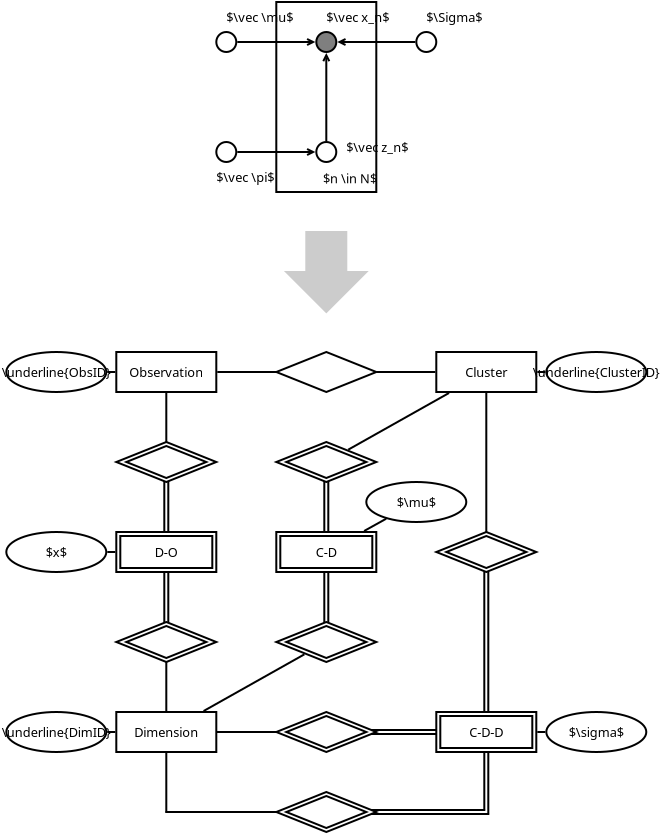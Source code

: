 <?xml version="1.0" encoding="UTF-8"?>
<dia:diagram xmlns:dia="http://www.lysator.liu.se/~alla/dia/">
  <dia:layer name="Background" visible="true" active="true">
    <dia:object type="Standard - Line" version="0" id="O0">
      <dia:attribute name="obj_pos">
        <dia:point val="24.4,44.1"/>
      </dia:attribute>
      <dia:attribute name="obj_bb">
        <dia:rectangle val="24.35,44.05;30.69,44.15"/>
      </dia:attribute>
      <dia:attribute name="conn_endpoints">
        <dia:point val="24.4,44.1"/>
        <dia:point val="30.64,44.1"/>
      </dia:attribute>
      <dia:attribute name="numcp">
        <dia:int val="1"/>
      </dia:attribute>
    </dia:object>
    <dia:object type="Standard - Line" version="0" id="O1">
      <dia:attribute name="obj_pos">
        <dia:point val="24.4,43.9"/>
      </dia:attribute>
      <dia:attribute name="obj_bb">
        <dia:rectangle val="24.35,43.85;30.49,43.95"/>
      </dia:attribute>
      <dia:attribute name="conn_endpoints">
        <dia:point val="24.4,43.9"/>
        <dia:point val="30.44,43.9"/>
      </dia:attribute>
      <dia:attribute name="numcp">
        <dia:int val="1"/>
      </dia:attribute>
    </dia:object>
    <dia:object type="Standard - Line" version="0" id="O2">
      <dia:attribute name="obj_pos">
        <dia:point val="24.5,40.1"/>
      </dia:attribute>
      <dia:attribute name="obj_bb">
        <dia:rectangle val="24.45,40.05;28.05,40.15"/>
      </dia:attribute>
      <dia:attribute name="conn_endpoints">
        <dia:point val="24.5,40.1"/>
        <dia:point val="28,40.1"/>
      </dia:attribute>
      <dia:attribute name="numcp">
        <dia:int val="1"/>
      </dia:attribute>
    </dia:object>
    <dia:object type="Standard - Line" version="0" id="O3">
      <dia:attribute name="obj_pos">
        <dia:point val="24.5,39.9"/>
      </dia:attribute>
      <dia:attribute name="obj_bb">
        <dia:rectangle val="24.45,39.85;28.05,39.95"/>
      </dia:attribute>
      <dia:attribute name="conn_endpoints">
        <dia:point val="24.5,39.9"/>
        <dia:point val="28,39.9"/>
      </dia:attribute>
      <dia:attribute name="numcp">
        <dia:int val="1"/>
      </dia:attribute>
    </dia:object>
    <dia:object type="Standard - Line" version="0" id="O4">
      <dia:attribute name="obj_pos">
        <dia:point val="22.5,26.5"/>
      </dia:attribute>
      <dia:attribute name="obj_bb">
        <dia:rectangle val="22.432,22.98;28.705,26.568"/>
      </dia:attribute>
      <dia:attribute name="conn_endpoints">
        <dia:point val="22.5,26.5"/>
        <dia:point val="28.637,23.048"/>
      </dia:attribute>
      <dia:attribute name="numcp">
        <dia:int val="1"/>
      </dia:attribute>
      <dia:connections>
        <dia:connection handle="0" to="O56" connection="8"/>
        <dia:connection handle="1" to="O49" connection="8"/>
      </dia:connections>
    </dia:object>
    <dia:object type="Standard - Line" version="0" id="O5">
      <dia:attribute name="obj_pos">
        <dia:point val="22.6,30.4"/>
      </dia:attribute>
      <dia:attribute name="obj_bb">
        <dia:rectangle val="22.55,26.898;22.65,30.45"/>
      </dia:attribute>
      <dia:attribute name="conn_endpoints">
        <dia:point val="22.6,30.4"/>
        <dia:point val="22.6,26.948"/>
      </dia:attribute>
      <dia:attribute name="numcp">
        <dia:int val="1"/>
      </dia:attribute>
    </dia:object>
    <dia:object type="Standard - Line" version="0" id="O6">
      <dia:attribute name="obj_pos">
        <dia:point val="22.4,30.4"/>
      </dia:attribute>
      <dia:attribute name="obj_bb">
        <dia:rectangle val="22.35,26.898;22.45,30.45"/>
      </dia:attribute>
      <dia:attribute name="conn_endpoints">
        <dia:point val="22.4,30.4"/>
        <dia:point val="22.4,26.948"/>
      </dia:attribute>
      <dia:attribute name="numcp">
        <dia:int val="1"/>
      </dia:attribute>
    </dia:object>
    <dia:object type="Standard - Line" version="0" id="O7">
      <dia:attribute name="obj_pos">
        <dia:point val="22.6,35"/>
      </dia:attribute>
      <dia:attribute name="obj_bb">
        <dia:rectangle val="22.55,31.498;22.65,35.05"/>
      </dia:attribute>
      <dia:attribute name="conn_endpoints">
        <dia:point val="22.6,35"/>
        <dia:point val="22.6,31.548"/>
      </dia:attribute>
      <dia:attribute name="numcp">
        <dia:int val="1"/>
      </dia:attribute>
    </dia:object>
    <dia:object type="Standard - Line" version="0" id="O8">
      <dia:attribute name="obj_pos">
        <dia:point val="22.4,35.2"/>
      </dia:attribute>
      <dia:attribute name="obj_bb">
        <dia:rectangle val="22.35,31.65;22.45,35.25"/>
      </dia:attribute>
      <dia:attribute name="conn_endpoints">
        <dia:point val="22.4,35.2"/>
        <dia:point val="22.4,31.7"/>
      </dia:attribute>
      <dia:attribute name="numcp">
        <dia:int val="1"/>
      </dia:attribute>
    </dia:object>
    <dia:object type="Standard - Line" version="0" id="O9">
      <dia:attribute name="obj_pos">
        <dia:point val="16.363,38.952"/>
      </dia:attribute>
      <dia:attribute name="obj_bb">
        <dia:rectangle val="16.295,35.432;22.568,39.02"/>
      </dia:attribute>
      <dia:attribute name="conn_endpoints">
        <dia:point val="16.363,38.952"/>
        <dia:point val="22.5,35.5"/>
      </dia:attribute>
      <dia:attribute name="numcp">
        <dia:int val="1"/>
      </dia:attribute>
      <dia:connections>
        <dia:connection handle="0" to="O46" connection="8"/>
        <dia:connection handle="1" to="O54" connection="8"/>
      </dia:connections>
    </dia:object>
    <dia:object type="Standard - Line" version="0" id="O10">
      <dia:attribute name="obj_pos">
        <dia:point val="22.5,22"/>
      </dia:attribute>
      <dia:attribute name="obj_bb">
        <dia:rectangle val="22.45,21.95;28.001,22.05"/>
      </dia:attribute>
      <dia:attribute name="conn_endpoints">
        <dia:point val="22.5,22"/>
        <dia:point val="27.951,22"/>
      </dia:attribute>
      <dia:attribute name="numcp">
        <dia:int val="1"/>
      </dia:attribute>
      <dia:connections>
        <dia:connection handle="0" to="O48" connection="8"/>
        <dia:connection handle="1" to="O49" connection="8"/>
      </dia:connections>
    </dia:object>
    <dia:object type="Standard - Line" version="0" id="O11">
      <dia:attribute name="obj_pos">
        <dia:point val="17.049,22"/>
      </dia:attribute>
      <dia:attribute name="obj_bb">
        <dia:rectangle val="16.999,21.95;22.55,22.05"/>
      </dia:attribute>
      <dia:attribute name="conn_endpoints">
        <dia:point val="17.049,22"/>
        <dia:point val="22.5,22"/>
      </dia:attribute>
      <dia:attribute name="numcp">
        <dia:int val="1"/>
      </dia:attribute>
      <dia:connections>
        <dia:connection handle="0" to="O31" connection="8"/>
        <dia:connection handle="1" to="O48" connection="8"/>
      </dia:connections>
    </dia:object>
    <dia:object type="Standard - Line" version="0" id="O12">
      <dia:attribute name="obj_pos">
        <dia:point val="14.4,32"/>
      </dia:attribute>
      <dia:attribute name="obj_bb">
        <dia:rectangle val="14.35,31.95;14.45,34.75"/>
      </dia:attribute>
      <dia:attribute name="conn_endpoints">
        <dia:point val="14.4,32"/>
        <dia:point val="14.4,34.7"/>
      </dia:attribute>
      <dia:attribute name="numcp">
        <dia:int val="1"/>
      </dia:attribute>
    </dia:object>
    <dia:object type="Standard - Line" version="0" id="O13">
      <dia:attribute name="obj_pos">
        <dia:point val="14.6,32"/>
      </dia:attribute>
      <dia:attribute name="obj_bb">
        <dia:rectangle val="14.55,31.95;14.65,34.75"/>
      </dia:attribute>
      <dia:attribute name="conn_endpoints">
        <dia:point val="14.6,32"/>
        <dia:point val="14.6,34.7"/>
      </dia:attribute>
      <dia:attribute name="numcp">
        <dia:int val="1"/>
      </dia:attribute>
    </dia:object>
    <dia:object type="Standard - Line" version="0" id="O14">
      <dia:attribute name="obj_pos">
        <dia:point val="14.4,27.4"/>
      </dia:attribute>
      <dia:attribute name="obj_bb">
        <dia:rectangle val="14.35,27.35;14.45,30.25"/>
      </dia:attribute>
      <dia:attribute name="conn_endpoints">
        <dia:point val="14.4,27.4"/>
        <dia:point val="14.4,30.2"/>
      </dia:attribute>
      <dia:attribute name="numcp">
        <dia:int val="1"/>
      </dia:attribute>
    </dia:object>
    <dia:object type="Standard - Box" version="0" id="O15">
      <dia:attribute name="obj_pos">
        <dia:point val="20,3.5"/>
      </dia:attribute>
      <dia:attribute name="obj_bb">
        <dia:rectangle val="19.95,3.45;25.05,13.05"/>
      </dia:attribute>
      <dia:attribute name="elem_corner">
        <dia:point val="20,3.5"/>
      </dia:attribute>
      <dia:attribute name="elem_width">
        <dia:real val="5"/>
      </dia:attribute>
      <dia:attribute name="elem_height">
        <dia:real val="9.5"/>
      </dia:attribute>
      <dia:attribute name="border_width">
        <dia:real val="0.1"/>
      </dia:attribute>
      <dia:attribute name="show_background">
        <dia:boolean val="false"/>
      </dia:attribute>
    </dia:object>
    <dia:object type="Standard - Text" version="1" id="O16">
      <dia:attribute name="obj_pos">
        <dia:point val="25.075,12.75"/>
      </dia:attribute>
      <dia:attribute name="obj_bb">
        <dia:rectangle val="22.44,11.977;25.075,12.75"/>
      </dia:attribute>
      <dia:attribute name="text">
        <dia:composite type="text">
          <dia:attribute name="string">
            <dia:string>#$n \in N$#</dia:string>
          </dia:attribute>
          <dia:attribute name="font">
            <dia:font family="sans" style="0" name="Helvetica"/>
          </dia:attribute>
          <dia:attribute name="height">
            <dia:real val="0.8"/>
          </dia:attribute>
          <dia:attribute name="pos">
            <dia:point val="25.075,12.617"/>
          </dia:attribute>
          <dia:attribute name="color">
            <dia:color val="#000000"/>
          </dia:attribute>
          <dia:attribute name="alignment">
            <dia:enum val="2"/>
          </dia:attribute>
        </dia:composite>
      </dia:attribute>
      <dia:attribute name="valign">
        <dia:enum val="1"/>
      </dia:attribute>
      <dia:connections>
        <dia:connection handle="0" to="O15" connection="7"/>
      </dia:connections>
    </dia:object>
    <dia:object type="Standard - Text" version="1" id="O17">
      <dia:attribute name="obj_pos">
        <dia:point val="22.5,4.5"/>
      </dia:attribute>
      <dia:attribute name="obj_bb">
        <dia:rectangle val="22.5,3.86;25.622,4.633"/>
      </dia:attribute>
      <dia:attribute name="text">
        <dia:composite type="text">
          <dia:attribute name="string">
            <dia:string>#$\vec x_n$#</dia:string>
          </dia:attribute>
          <dia:attribute name="font">
            <dia:font family="sans" style="0" name="Helvetica"/>
          </dia:attribute>
          <dia:attribute name="height">
            <dia:real val="0.8"/>
          </dia:attribute>
          <dia:attribute name="pos">
            <dia:point val="22.5,4.5"/>
          </dia:attribute>
          <dia:attribute name="color">
            <dia:color val="#000000"/>
          </dia:attribute>
          <dia:attribute name="alignment">
            <dia:enum val="0"/>
          </dia:attribute>
        </dia:composite>
      </dia:attribute>
      <dia:attribute name="valign">
        <dia:enum val="3"/>
      </dia:attribute>
    </dia:object>
    <dia:object type="Standard - Ellipse" version="0" id="O18">
      <dia:attribute name="obj_pos">
        <dia:point val="22,5"/>
      </dia:attribute>
      <dia:attribute name="obj_bb">
        <dia:rectangle val="21.95,4.95;23.05,6.05"/>
      </dia:attribute>
      <dia:attribute name="elem_corner">
        <dia:point val="22,5"/>
      </dia:attribute>
      <dia:attribute name="elem_width">
        <dia:real val="1"/>
      </dia:attribute>
      <dia:attribute name="elem_height">
        <dia:real val="1"/>
      </dia:attribute>
      <dia:attribute name="border_width">
        <dia:real val="0.1"/>
      </dia:attribute>
      <dia:attribute name="inner_color">
        <dia:color val="#7f7f7f"/>
      </dia:attribute>
    </dia:object>
    <dia:object type="Standard - Ellipse" version="0" id="O19">
      <dia:attribute name="obj_pos">
        <dia:point val="22,10.5"/>
      </dia:attribute>
      <dia:attribute name="obj_bb">
        <dia:rectangle val="21.95,10.45;23.05,11.55"/>
      </dia:attribute>
      <dia:attribute name="elem_corner">
        <dia:point val="22,10.5"/>
      </dia:attribute>
      <dia:attribute name="elem_width">
        <dia:real val="1"/>
      </dia:attribute>
      <dia:attribute name="elem_height">
        <dia:real val="1"/>
      </dia:attribute>
    </dia:object>
    <dia:object type="Standard - Text" version="1" id="O20">
      <dia:attribute name="obj_pos">
        <dia:point val="23.5,11"/>
      </dia:attribute>
      <dia:attribute name="obj_bb">
        <dia:rectangle val="23.5,10.341;26.609,11.171"/>
      </dia:attribute>
      <dia:attribute name="text">
        <dia:composite type="text">
          <dia:attribute name="string">
            <dia:string>#$\vec z_n$#</dia:string>
          </dia:attribute>
          <dia:attribute name="font">
            <dia:font family="sans" style="0" name="Helvetica"/>
          </dia:attribute>
          <dia:attribute name="height">
            <dia:real val="0.8"/>
          </dia:attribute>
          <dia:attribute name="pos">
            <dia:point val="23.5,11"/>
          </dia:attribute>
          <dia:attribute name="color">
            <dia:color val="#000000"/>
          </dia:attribute>
          <dia:attribute name="alignment">
            <dia:enum val="0"/>
          </dia:attribute>
        </dia:composite>
      </dia:attribute>
      <dia:attribute name="valign">
        <dia:enum val="3"/>
      </dia:attribute>
    </dia:object>
    <dia:object type="Standard - Line" version="0" id="O21">
      <dia:attribute name="obj_pos">
        <dia:point val="22.5,10.451"/>
      </dia:attribute>
      <dia:attribute name="obj_bb">
        <dia:rectangle val="22.269,5.937;22.731,10.501"/>
      </dia:attribute>
      <dia:attribute name="conn_endpoints">
        <dia:point val="22.5,10.451"/>
        <dia:point val="22.5,6.049"/>
      </dia:attribute>
      <dia:attribute name="numcp">
        <dia:int val="1"/>
      </dia:attribute>
      <dia:attribute name="end_arrow">
        <dia:enum val="1"/>
      </dia:attribute>
      <dia:attribute name="end_arrow_length">
        <dia:real val="0.3"/>
      </dia:attribute>
      <dia:attribute name="end_arrow_width">
        <dia:real val="0.3"/>
      </dia:attribute>
      <dia:connections>
        <dia:connection handle="0" to="O19" connection="8"/>
        <dia:connection handle="1" to="O18" connection="8"/>
      </dia:connections>
    </dia:object>
    <dia:object type="Standard - Ellipse" version="0" id="O22">
      <dia:attribute name="obj_pos">
        <dia:point val="17,10.5"/>
      </dia:attribute>
      <dia:attribute name="obj_bb">
        <dia:rectangle val="16.95,10.45;18.05,11.55"/>
      </dia:attribute>
      <dia:attribute name="elem_corner">
        <dia:point val="17,10.5"/>
      </dia:attribute>
      <dia:attribute name="elem_width">
        <dia:real val="1"/>
      </dia:attribute>
      <dia:attribute name="elem_height">
        <dia:real val="1"/>
      </dia:attribute>
    </dia:object>
    <dia:object type="Standard - Line" version="0" id="O23">
      <dia:attribute name="obj_pos">
        <dia:point val="18.05,11"/>
      </dia:attribute>
      <dia:attribute name="obj_bb">
        <dia:rectangle val="18.0,10.769;22.062,11.231"/>
      </dia:attribute>
      <dia:attribute name="conn_endpoints">
        <dia:point val="18.05,11"/>
        <dia:point val="21.95,11"/>
      </dia:attribute>
      <dia:attribute name="numcp">
        <dia:int val="1"/>
      </dia:attribute>
      <dia:attribute name="end_arrow">
        <dia:enum val="1"/>
      </dia:attribute>
      <dia:attribute name="end_arrow_length">
        <dia:real val="0.3"/>
      </dia:attribute>
      <dia:attribute name="end_arrow_width">
        <dia:real val="0.3"/>
      </dia:attribute>
      <dia:connections>
        <dia:connection handle="0" to="O22" connection="8"/>
        <dia:connection handle="1" to="O19" connection="8"/>
      </dia:connections>
    </dia:object>
    <dia:object type="Standard - Text" version="1" id="O24">
      <dia:attribute name="obj_pos">
        <dia:point val="17,12.5"/>
      </dia:attribute>
      <dia:attribute name="obj_bb">
        <dia:rectangle val="17,11.841;19.864,12.671"/>
      </dia:attribute>
      <dia:attribute name="text">
        <dia:composite type="text">
          <dia:attribute name="string">
            <dia:string>#$\vec \pi$#</dia:string>
          </dia:attribute>
          <dia:attribute name="font">
            <dia:font family="sans" style="0" name="Helvetica"/>
          </dia:attribute>
          <dia:attribute name="height">
            <dia:real val="0.8"/>
          </dia:attribute>
          <dia:attribute name="pos">
            <dia:point val="17,12.5"/>
          </dia:attribute>
          <dia:attribute name="color">
            <dia:color val="#000000"/>
          </dia:attribute>
          <dia:attribute name="alignment">
            <dia:enum val="0"/>
          </dia:attribute>
        </dia:composite>
      </dia:attribute>
      <dia:attribute name="valign">
        <dia:enum val="3"/>
      </dia:attribute>
    </dia:object>
    <dia:object type="Standard - Ellipse" version="0" id="O25">
      <dia:attribute name="obj_pos">
        <dia:point val="17,5"/>
      </dia:attribute>
      <dia:attribute name="obj_bb">
        <dia:rectangle val="16.95,4.95;18.05,6.05"/>
      </dia:attribute>
      <dia:attribute name="elem_corner">
        <dia:point val="17,5"/>
      </dia:attribute>
      <dia:attribute name="elem_width">
        <dia:real val="1"/>
      </dia:attribute>
      <dia:attribute name="elem_height">
        <dia:real val="1"/>
      </dia:attribute>
    </dia:object>
    <dia:object type="Standard - Line" version="0" id="O26">
      <dia:attribute name="obj_pos">
        <dia:point val="18.05,5.5"/>
      </dia:attribute>
      <dia:attribute name="obj_bb">
        <dia:rectangle val="18.0,5.269;22.062,5.731"/>
      </dia:attribute>
      <dia:attribute name="conn_endpoints">
        <dia:point val="18.05,5.5"/>
        <dia:point val="21.95,5.5"/>
      </dia:attribute>
      <dia:attribute name="numcp">
        <dia:int val="1"/>
      </dia:attribute>
      <dia:attribute name="end_arrow">
        <dia:enum val="1"/>
      </dia:attribute>
      <dia:attribute name="end_arrow_length">
        <dia:real val="0.3"/>
      </dia:attribute>
      <dia:attribute name="end_arrow_width">
        <dia:real val="0.3"/>
      </dia:attribute>
      <dia:connections>
        <dia:connection handle="0" to="O25" connection="8"/>
        <dia:connection handle="1" to="O18" connection="8"/>
      </dia:connections>
    </dia:object>
    <dia:object type="Standard - Ellipse" version="0" id="O27">
      <dia:attribute name="obj_pos">
        <dia:point val="27,5"/>
      </dia:attribute>
      <dia:attribute name="obj_bb">
        <dia:rectangle val="26.95,4.95;28.05,6.05"/>
      </dia:attribute>
      <dia:attribute name="elem_corner">
        <dia:point val="27,5"/>
      </dia:attribute>
      <dia:attribute name="elem_width">
        <dia:real val="1"/>
      </dia:attribute>
      <dia:attribute name="elem_height">
        <dia:real val="1"/>
      </dia:attribute>
    </dia:object>
    <dia:object type="Standard - Line" version="0" id="O28">
      <dia:attribute name="obj_pos">
        <dia:point val="26.95,5.5"/>
      </dia:attribute>
      <dia:attribute name="obj_bb">
        <dia:rectangle val="22.938,5.269;27.0,5.731"/>
      </dia:attribute>
      <dia:attribute name="conn_endpoints">
        <dia:point val="26.95,5.5"/>
        <dia:point val="23.05,5.5"/>
      </dia:attribute>
      <dia:attribute name="numcp">
        <dia:int val="1"/>
      </dia:attribute>
      <dia:attribute name="end_arrow">
        <dia:enum val="1"/>
      </dia:attribute>
      <dia:attribute name="end_arrow_length">
        <dia:real val="0.3"/>
      </dia:attribute>
      <dia:attribute name="end_arrow_width">
        <dia:real val="0.3"/>
      </dia:attribute>
      <dia:connections>
        <dia:connection handle="0" to="O27" connection="8"/>
        <dia:connection handle="1" to="O18" connection="8"/>
      </dia:connections>
    </dia:object>
    <dia:object type="Standard - Text" version="1" id="O29">
      <dia:attribute name="obj_pos">
        <dia:point val="17.5,4.5"/>
      </dia:attribute>
      <dia:attribute name="obj_bb">
        <dia:rectangle val="17.5,3.841;20.757,4.671"/>
      </dia:attribute>
      <dia:attribute name="text">
        <dia:composite type="text">
          <dia:attribute name="string">
            <dia:string>#$\vec \mu$#</dia:string>
          </dia:attribute>
          <dia:attribute name="font">
            <dia:font family="sans" style="0" name="Helvetica"/>
          </dia:attribute>
          <dia:attribute name="height">
            <dia:real val="0.8"/>
          </dia:attribute>
          <dia:attribute name="pos">
            <dia:point val="17.5,4.5"/>
          </dia:attribute>
          <dia:attribute name="color">
            <dia:color val="#000000"/>
          </dia:attribute>
          <dia:attribute name="alignment">
            <dia:enum val="0"/>
          </dia:attribute>
        </dia:composite>
      </dia:attribute>
      <dia:attribute name="valign">
        <dia:enum val="3"/>
      </dia:attribute>
    </dia:object>
    <dia:object type="Standard - Text" version="1" id="O30">
      <dia:attribute name="obj_pos">
        <dia:point val="27.5,4.5"/>
      </dia:attribute>
      <dia:attribute name="obj_bb">
        <dia:rectangle val="27.5,3.841;30.197,4.671"/>
      </dia:attribute>
      <dia:attribute name="text">
        <dia:composite type="text">
          <dia:attribute name="string">
            <dia:string>#$\Sigma$#</dia:string>
          </dia:attribute>
          <dia:attribute name="font">
            <dia:font family="sans" style="0" name="Helvetica"/>
          </dia:attribute>
          <dia:attribute name="height">
            <dia:real val="0.8"/>
          </dia:attribute>
          <dia:attribute name="pos">
            <dia:point val="27.5,4.5"/>
          </dia:attribute>
          <dia:attribute name="color">
            <dia:color val="#000000"/>
          </dia:attribute>
          <dia:attribute name="alignment">
            <dia:enum val="0"/>
          </dia:attribute>
        </dia:composite>
      </dia:attribute>
      <dia:attribute name="valign">
        <dia:enum val="3"/>
      </dia:attribute>
    </dia:object>
    <dia:object type="Standard - Box" version="0" id="O31">
      <dia:attribute name="obj_pos">
        <dia:point val="12,21"/>
      </dia:attribute>
      <dia:attribute name="obj_bb">
        <dia:rectangle val="11.95,20.95;17.05,23.05"/>
      </dia:attribute>
      <dia:attribute name="elem_corner">
        <dia:point val="12,21"/>
      </dia:attribute>
      <dia:attribute name="elem_width">
        <dia:real val="5"/>
      </dia:attribute>
      <dia:attribute name="elem_height">
        <dia:real val="2"/>
      </dia:attribute>
      <dia:attribute name="show_background">
        <dia:boolean val="true"/>
      </dia:attribute>
    </dia:object>
    <dia:object type="Standard - Text" version="1" id="O32">
      <dia:attribute name="obj_pos">
        <dia:point val="14.5,22"/>
      </dia:attribute>
      <dia:attribute name="obj_bb">
        <dia:rectangle val="12.809,21.614;16.191,22.386"/>
      </dia:attribute>
      <dia:attribute name="text">
        <dia:composite type="text">
          <dia:attribute name="string">
            <dia:string>#Observation#</dia:string>
          </dia:attribute>
          <dia:attribute name="font">
            <dia:font family="sans" style="0" name="Helvetica"/>
          </dia:attribute>
          <dia:attribute name="height">
            <dia:real val="0.8"/>
          </dia:attribute>
          <dia:attribute name="pos">
            <dia:point val="14.5,22.254"/>
          </dia:attribute>
          <dia:attribute name="color">
            <dia:color val="#000000"/>
          </dia:attribute>
          <dia:attribute name="alignment">
            <dia:enum val="1"/>
          </dia:attribute>
        </dia:composite>
      </dia:attribute>
      <dia:attribute name="valign">
        <dia:enum val="2"/>
      </dia:attribute>
      <dia:connections>
        <dia:connection handle="0" to="O31" connection="8"/>
      </dia:connections>
    </dia:object>
    <dia:object type="Standard - Ellipse" version="0" id="O33">
      <dia:attribute name="obj_pos">
        <dia:point val="6.5,21"/>
      </dia:attribute>
      <dia:attribute name="obj_bb">
        <dia:rectangle val="6.45,20.95;11.55,23.05"/>
      </dia:attribute>
      <dia:attribute name="elem_corner">
        <dia:point val="6.5,21"/>
      </dia:attribute>
      <dia:attribute name="elem_width">
        <dia:real val="5"/>
      </dia:attribute>
      <dia:attribute name="elem_height">
        <dia:real val="2"/>
      </dia:attribute>
    </dia:object>
    <dia:object type="Standard - Text" version="1" id="O34">
      <dia:attribute name="obj_pos">
        <dia:point val="9,22"/>
      </dia:attribute>
      <dia:attribute name="obj_bb">
        <dia:rectangle val="6.372,21.614;11.627,22.386"/>
      </dia:attribute>
      <dia:attribute name="text">
        <dia:composite type="text">
          <dia:attribute name="string">
            <dia:string>#\underline{ObsID}#</dia:string>
          </dia:attribute>
          <dia:attribute name="font">
            <dia:font family="sans" style="0" name="Helvetica"/>
          </dia:attribute>
          <dia:attribute name="height">
            <dia:real val="0.8"/>
          </dia:attribute>
          <dia:attribute name="pos">
            <dia:point val="9,22.254"/>
          </dia:attribute>
          <dia:attribute name="color">
            <dia:color val="#000000"/>
          </dia:attribute>
          <dia:attribute name="alignment">
            <dia:enum val="1"/>
          </dia:attribute>
        </dia:composite>
      </dia:attribute>
      <dia:attribute name="valign">
        <dia:enum val="2"/>
      </dia:attribute>
      <dia:connections>
        <dia:connection handle="0" to="O33" connection="8"/>
      </dia:connections>
    </dia:object>
    <dia:object type="Standard - Line" version="0" id="O35">
      <dia:attribute name="obj_pos">
        <dia:point val="11.55,22"/>
      </dia:attribute>
      <dia:attribute name="obj_bb">
        <dia:rectangle val="11.5,21.95;12.0,22.05"/>
      </dia:attribute>
      <dia:attribute name="conn_endpoints">
        <dia:point val="11.55,22"/>
        <dia:point val="11.95,22"/>
      </dia:attribute>
      <dia:attribute name="numcp">
        <dia:int val="1"/>
      </dia:attribute>
      <dia:connections>
        <dia:connection handle="0" to="O33" connection="8"/>
        <dia:connection handle="1" to="O31" connection="8"/>
      </dia:connections>
    </dia:object>
    <dia:object type="Standard - Line" version="0" id="O36">
      <dia:attribute name="obj_pos">
        <dia:point val="14.6,27.4"/>
      </dia:attribute>
      <dia:attribute name="obj_bb">
        <dia:rectangle val="14.55,27.35;14.65,30.15"/>
      </dia:attribute>
      <dia:attribute name="conn_endpoints">
        <dia:point val="14.6,27.4"/>
        <dia:point val="14.6,30.1"/>
      </dia:attribute>
      <dia:attribute name="numcp">
        <dia:int val="1"/>
      </dia:attribute>
    </dia:object>
    <dia:object type="Standard - Polygon" version="0" id="O37">
      <dia:attribute name="obj_pos">
        <dia:point val="12,26.5"/>
      </dia:attribute>
      <dia:attribute name="obj_bb">
        <dia:rectangle val="11.865,25.446;17.135,27.554"/>
      </dia:attribute>
      <dia:attribute name="poly_points">
        <dia:point val="12,26.5"/>
        <dia:point val="14.5,25.5"/>
        <dia:point val="17,26.5"/>
        <dia:point val="14.5,27.5"/>
      </dia:attribute>
      <dia:attribute name="line_width">
        <dia:real val="0.1"/>
      </dia:attribute>
      <dia:attribute name="show_background">
        <dia:boolean val="true"/>
      </dia:attribute>
    </dia:object>
    <dia:object type="Standard - Polygon" version="0" id="O38">
      <dia:attribute name="obj_pos">
        <dia:point val="12.5,26.5"/>
      </dia:attribute>
      <dia:attribute name="obj_bb">
        <dia:rectangle val="12.365,25.646;16.635,27.354"/>
      </dia:attribute>
      <dia:attribute name="poly_points">
        <dia:point val="12.5,26.5"/>
        <dia:point val="14.5,25.7"/>
        <dia:point val="16.5,26.5"/>
        <dia:point val="14.5,27.3"/>
      </dia:attribute>
      <dia:attribute name="line_width">
        <dia:real val="0.1"/>
      </dia:attribute>
      <dia:attribute name="show_background">
        <dia:boolean val="false"/>
      </dia:attribute>
    </dia:object>
    <dia:object type="Standard - Line" version="0" id="O39">
      <dia:attribute name="obj_pos">
        <dia:point val="14.5,23.05"/>
      </dia:attribute>
      <dia:attribute name="obj_bb">
        <dia:rectangle val="14.45,23.0;14.55,25.55"/>
      </dia:attribute>
      <dia:attribute name="conn_endpoints">
        <dia:point val="14.5,23.05"/>
        <dia:point val="14.5,25.5"/>
      </dia:attribute>
      <dia:attribute name="numcp">
        <dia:int val="1"/>
      </dia:attribute>
      <dia:connections>
        <dia:connection handle="0" to="O31" connection="8"/>
        <dia:connection handle="1" to="O37" connection="2"/>
      </dia:connections>
    </dia:object>
    <dia:object type="Standard - Box" version="0" id="O40">
      <dia:attribute name="obj_pos">
        <dia:point val="12,30"/>
      </dia:attribute>
      <dia:attribute name="obj_bb">
        <dia:rectangle val="11.95,29.95;17.05,32.05"/>
      </dia:attribute>
      <dia:attribute name="elem_corner">
        <dia:point val="12,30"/>
      </dia:attribute>
      <dia:attribute name="elem_width">
        <dia:real val="5"/>
      </dia:attribute>
      <dia:attribute name="elem_height">
        <dia:real val="2"/>
      </dia:attribute>
      <dia:attribute name="border_width">
        <dia:real val="0.1"/>
      </dia:attribute>
      <dia:attribute name="show_background">
        <dia:boolean val="true"/>
      </dia:attribute>
    </dia:object>
    <dia:object type="Standard - Box" version="0" id="O41">
      <dia:attribute name="obj_pos">
        <dia:point val="12.2,30.2"/>
      </dia:attribute>
      <dia:attribute name="obj_bb">
        <dia:rectangle val="12.15,30.15;16.85,31.85"/>
      </dia:attribute>
      <dia:attribute name="elem_corner">
        <dia:point val="12.2,30.2"/>
      </dia:attribute>
      <dia:attribute name="elem_width">
        <dia:real val="4.6"/>
      </dia:attribute>
      <dia:attribute name="elem_height">
        <dia:real val="1.6"/>
      </dia:attribute>
      <dia:attribute name="border_width">
        <dia:real val="0.1"/>
      </dia:attribute>
      <dia:attribute name="show_background">
        <dia:boolean val="false"/>
      </dia:attribute>
    </dia:object>
    <dia:object type="Standard - Text" version="1" id="O42">
      <dia:attribute name="obj_pos">
        <dia:point val="14.5,31"/>
      </dia:attribute>
      <dia:attribute name="obj_bb">
        <dia:rectangle val="13.94,30.614;15.06,31.386"/>
      </dia:attribute>
      <dia:attribute name="text">
        <dia:composite type="text">
          <dia:attribute name="string">
            <dia:string>#D-O#</dia:string>
          </dia:attribute>
          <dia:attribute name="font">
            <dia:font family="sans" style="0" name="Helvetica"/>
          </dia:attribute>
          <dia:attribute name="height">
            <dia:real val="0.8"/>
          </dia:attribute>
          <dia:attribute name="pos">
            <dia:point val="14.5,31.254"/>
          </dia:attribute>
          <dia:attribute name="color">
            <dia:color val="#000000"/>
          </dia:attribute>
          <dia:attribute name="alignment">
            <dia:enum val="1"/>
          </dia:attribute>
        </dia:composite>
      </dia:attribute>
      <dia:attribute name="valign">
        <dia:enum val="2"/>
      </dia:attribute>
      <dia:connections>
        <dia:connection handle="0" to="O40" connection="8"/>
      </dia:connections>
    </dia:object>
    <dia:object type="Standard - Polygon" version="0" id="O43">
      <dia:attribute name="obj_pos">
        <dia:point val="12,35.5"/>
      </dia:attribute>
      <dia:attribute name="obj_bb">
        <dia:rectangle val="11.865,34.446;17.135,36.554"/>
      </dia:attribute>
      <dia:attribute name="poly_points">
        <dia:point val="12,35.5"/>
        <dia:point val="14.5,34.5"/>
        <dia:point val="17,35.5"/>
        <dia:point val="14.5,36.5"/>
      </dia:attribute>
      <dia:attribute name="line_width">
        <dia:real val="0.1"/>
      </dia:attribute>
      <dia:attribute name="show_background">
        <dia:boolean val="true"/>
      </dia:attribute>
    </dia:object>
    <dia:object type="Standard - Polygon" version="0" id="O44">
      <dia:attribute name="obj_pos">
        <dia:point val="12.5,35.5"/>
      </dia:attribute>
      <dia:attribute name="obj_bb">
        <dia:rectangle val="12.365,34.646;16.635,36.354"/>
      </dia:attribute>
      <dia:attribute name="poly_points">
        <dia:point val="12.5,35.5"/>
        <dia:point val="14.5,34.7"/>
        <dia:point val="16.5,35.5"/>
        <dia:point val="14.5,36.3"/>
      </dia:attribute>
      <dia:attribute name="line_width">
        <dia:real val="0.1"/>
      </dia:attribute>
      <dia:attribute name="show_background">
        <dia:boolean val="false"/>
      </dia:attribute>
    </dia:object>
    <dia:object type="Standard - Line" version="0" id="O45">
      <dia:attribute name="obj_pos">
        <dia:point val="14.5,36.5"/>
      </dia:attribute>
      <dia:attribute name="obj_bb">
        <dia:rectangle val="14.45,36.45;14.55,39.05"/>
      </dia:attribute>
      <dia:attribute name="conn_endpoints">
        <dia:point val="14.5,36.5"/>
        <dia:point val="14.5,39"/>
      </dia:attribute>
      <dia:attribute name="numcp">
        <dia:int val="1"/>
      </dia:attribute>
      <dia:connections>
        <dia:connection handle="0" to="O43" connection="6"/>
        <dia:connection handle="1" to="O46" connection="1"/>
      </dia:connections>
    </dia:object>
    <dia:object type="Standard - Box" version="0" id="O46">
      <dia:attribute name="obj_pos">
        <dia:point val="12,39"/>
      </dia:attribute>
      <dia:attribute name="obj_bb">
        <dia:rectangle val="11.95,38.95;17.05,41.05"/>
      </dia:attribute>
      <dia:attribute name="elem_corner">
        <dia:point val="12,39"/>
      </dia:attribute>
      <dia:attribute name="elem_width">
        <dia:real val="5"/>
      </dia:attribute>
      <dia:attribute name="elem_height">
        <dia:real val="2"/>
      </dia:attribute>
      <dia:attribute name="show_background">
        <dia:boolean val="true"/>
      </dia:attribute>
    </dia:object>
    <dia:object type="Standard - Text" version="1" id="O47">
      <dia:attribute name="obj_pos">
        <dia:point val="14.5,40"/>
      </dia:attribute>
      <dia:attribute name="obj_bb">
        <dia:rectangle val="13.024,39.614;15.976,40.386"/>
      </dia:attribute>
      <dia:attribute name="text">
        <dia:composite type="text">
          <dia:attribute name="string">
            <dia:string>#Dimension#</dia:string>
          </dia:attribute>
          <dia:attribute name="font">
            <dia:font family="sans" style="0" name="Helvetica"/>
          </dia:attribute>
          <dia:attribute name="height">
            <dia:real val="0.8"/>
          </dia:attribute>
          <dia:attribute name="pos">
            <dia:point val="14.5,40.254"/>
          </dia:attribute>
          <dia:attribute name="color">
            <dia:color val="#000000"/>
          </dia:attribute>
          <dia:attribute name="alignment">
            <dia:enum val="1"/>
          </dia:attribute>
        </dia:composite>
      </dia:attribute>
      <dia:attribute name="valign">
        <dia:enum val="2"/>
      </dia:attribute>
      <dia:connections>
        <dia:connection handle="0" to="O46" connection="8"/>
      </dia:connections>
    </dia:object>
    <dia:object type="Standard - Polygon" version="0" id="O48">
      <dia:attribute name="obj_pos">
        <dia:point val="20,22"/>
      </dia:attribute>
      <dia:attribute name="obj_bb">
        <dia:rectangle val="19.865,20.946;25.135,23.054"/>
      </dia:attribute>
      <dia:attribute name="poly_points">
        <dia:point val="20,22"/>
        <dia:point val="22.5,21"/>
        <dia:point val="25,22"/>
        <dia:point val="22.5,23"/>
      </dia:attribute>
      <dia:attribute name="line_width">
        <dia:real val="0.1"/>
      </dia:attribute>
      <dia:attribute name="show_background">
        <dia:boolean val="true"/>
      </dia:attribute>
    </dia:object>
    <dia:object type="Standard - Box" version="0" id="O49">
      <dia:attribute name="obj_pos">
        <dia:point val="28,21"/>
      </dia:attribute>
      <dia:attribute name="obj_bb">
        <dia:rectangle val="27.95,20.95;33.05,23.05"/>
      </dia:attribute>
      <dia:attribute name="elem_corner">
        <dia:point val="28,21"/>
      </dia:attribute>
      <dia:attribute name="elem_width">
        <dia:real val="5"/>
      </dia:attribute>
      <dia:attribute name="elem_height">
        <dia:real val="2"/>
      </dia:attribute>
      <dia:attribute name="show_background">
        <dia:boolean val="true"/>
      </dia:attribute>
    </dia:object>
    <dia:object type="Standard - Text" version="1" id="O50">
      <dia:attribute name="obj_pos">
        <dia:point val="30.5,22"/>
      </dia:attribute>
      <dia:attribute name="obj_bb">
        <dia:rectangle val="29.521,21.614;31.479,22.386"/>
      </dia:attribute>
      <dia:attribute name="text">
        <dia:composite type="text">
          <dia:attribute name="string">
            <dia:string>#Cluster#</dia:string>
          </dia:attribute>
          <dia:attribute name="font">
            <dia:font family="sans" style="0" name="Helvetica"/>
          </dia:attribute>
          <dia:attribute name="height">
            <dia:real val="0.8"/>
          </dia:attribute>
          <dia:attribute name="pos">
            <dia:point val="30.5,22.254"/>
          </dia:attribute>
          <dia:attribute name="color">
            <dia:color val="#000000"/>
          </dia:attribute>
          <dia:attribute name="alignment">
            <dia:enum val="1"/>
          </dia:attribute>
        </dia:composite>
      </dia:attribute>
      <dia:attribute name="valign">
        <dia:enum val="2"/>
      </dia:attribute>
      <dia:connections>
        <dia:connection handle="0" to="O49" connection="8"/>
      </dia:connections>
    </dia:object>
    <dia:object type="Standard - Box" version="0" id="O51">
      <dia:attribute name="obj_pos">
        <dia:point val="20,30"/>
      </dia:attribute>
      <dia:attribute name="obj_bb">
        <dia:rectangle val="19.95,29.95;25.05,32.05"/>
      </dia:attribute>
      <dia:attribute name="elem_corner">
        <dia:point val="20,30"/>
      </dia:attribute>
      <dia:attribute name="elem_width">
        <dia:real val="5"/>
      </dia:attribute>
      <dia:attribute name="elem_height">
        <dia:real val="2"/>
      </dia:attribute>
      <dia:attribute name="border_width">
        <dia:real val="0.1"/>
      </dia:attribute>
      <dia:attribute name="show_background">
        <dia:boolean val="true"/>
      </dia:attribute>
    </dia:object>
    <dia:object type="Standard - Box" version="0" id="O52">
      <dia:attribute name="obj_pos">
        <dia:point val="20.2,30.2"/>
      </dia:attribute>
      <dia:attribute name="obj_bb">
        <dia:rectangle val="20.15,30.15;24.85,31.85"/>
      </dia:attribute>
      <dia:attribute name="elem_corner">
        <dia:point val="20.2,30.2"/>
      </dia:attribute>
      <dia:attribute name="elem_width">
        <dia:real val="4.6"/>
      </dia:attribute>
      <dia:attribute name="elem_height">
        <dia:real val="1.6"/>
      </dia:attribute>
      <dia:attribute name="border_width">
        <dia:real val="0.1"/>
      </dia:attribute>
      <dia:attribute name="show_background">
        <dia:boolean val="false"/>
      </dia:attribute>
    </dia:object>
    <dia:object type="Standard - Text" version="1" id="O53">
      <dia:attribute name="obj_pos">
        <dia:point val="22.5,31"/>
      </dia:attribute>
      <dia:attribute name="obj_bb">
        <dia:rectangle val="21.974,30.614;23.026,31.386"/>
      </dia:attribute>
      <dia:attribute name="text">
        <dia:composite type="text">
          <dia:attribute name="string">
            <dia:string>#C-D#</dia:string>
          </dia:attribute>
          <dia:attribute name="font">
            <dia:font family="sans" style="0" name="Helvetica"/>
          </dia:attribute>
          <dia:attribute name="height">
            <dia:real val="0.8"/>
          </dia:attribute>
          <dia:attribute name="pos">
            <dia:point val="22.5,31.254"/>
          </dia:attribute>
          <dia:attribute name="color">
            <dia:color val="#000000"/>
          </dia:attribute>
          <dia:attribute name="alignment">
            <dia:enum val="1"/>
          </dia:attribute>
        </dia:composite>
      </dia:attribute>
      <dia:attribute name="valign">
        <dia:enum val="2"/>
      </dia:attribute>
      <dia:connections>
        <dia:connection handle="0" to="O51" connection="8"/>
      </dia:connections>
    </dia:object>
    <dia:object type="Standard - Polygon" version="0" id="O54">
      <dia:attribute name="obj_pos">
        <dia:point val="20,35.5"/>
      </dia:attribute>
      <dia:attribute name="obj_bb">
        <dia:rectangle val="19.865,34.446;25.135,36.554"/>
      </dia:attribute>
      <dia:attribute name="poly_points">
        <dia:point val="20,35.5"/>
        <dia:point val="22.5,34.5"/>
        <dia:point val="25,35.5"/>
        <dia:point val="22.5,36.5"/>
      </dia:attribute>
      <dia:attribute name="line_width">
        <dia:real val="0.1"/>
      </dia:attribute>
      <dia:attribute name="show_background">
        <dia:boolean val="true"/>
      </dia:attribute>
    </dia:object>
    <dia:object type="Standard - Polygon" version="0" id="O55">
      <dia:attribute name="obj_pos">
        <dia:point val="20.5,35.5"/>
      </dia:attribute>
      <dia:attribute name="obj_bb">
        <dia:rectangle val="20.365,34.646;24.635,36.354"/>
      </dia:attribute>
      <dia:attribute name="poly_points">
        <dia:point val="20.5,35.5"/>
        <dia:point val="22.5,34.7"/>
        <dia:point val="24.5,35.5"/>
        <dia:point val="22.5,36.3"/>
      </dia:attribute>
      <dia:attribute name="line_width">
        <dia:real val="0.1"/>
      </dia:attribute>
      <dia:attribute name="show_background">
        <dia:boolean val="false"/>
      </dia:attribute>
    </dia:object>
    <dia:object type="Standard - Polygon" version="0" id="O56">
      <dia:attribute name="obj_pos">
        <dia:point val="20,26.5"/>
      </dia:attribute>
      <dia:attribute name="obj_bb">
        <dia:rectangle val="19.865,25.446;25.135,27.554"/>
      </dia:attribute>
      <dia:attribute name="poly_points">
        <dia:point val="20,26.5"/>
        <dia:point val="22.5,25.5"/>
        <dia:point val="25,26.5"/>
        <dia:point val="22.5,27.5"/>
      </dia:attribute>
      <dia:attribute name="line_width">
        <dia:real val="0.1"/>
      </dia:attribute>
      <dia:attribute name="show_background">
        <dia:boolean val="true"/>
      </dia:attribute>
    </dia:object>
    <dia:object type="Standard - Polygon" version="0" id="O57">
      <dia:attribute name="obj_pos">
        <dia:point val="20.5,26.5"/>
      </dia:attribute>
      <dia:attribute name="obj_bb">
        <dia:rectangle val="20.365,25.646;24.635,27.354"/>
      </dia:attribute>
      <dia:attribute name="poly_points">
        <dia:point val="20.5,26.5"/>
        <dia:point val="22.5,25.7"/>
        <dia:point val="24.5,26.5"/>
        <dia:point val="22.5,27.3"/>
      </dia:attribute>
      <dia:attribute name="line_width">
        <dia:real val="0.1"/>
      </dia:attribute>
      <dia:attribute name="show_background">
        <dia:boolean val="false"/>
      </dia:attribute>
    </dia:object>
    <dia:object type="Standard - Box" version="0" id="O58">
      <dia:attribute name="obj_pos">
        <dia:point val="28,39"/>
      </dia:attribute>
      <dia:attribute name="obj_bb">
        <dia:rectangle val="27.95,38.95;33.05,41.05"/>
      </dia:attribute>
      <dia:attribute name="elem_corner">
        <dia:point val="28,39"/>
      </dia:attribute>
      <dia:attribute name="elem_width">
        <dia:real val="5"/>
      </dia:attribute>
      <dia:attribute name="elem_height">
        <dia:real val="2"/>
      </dia:attribute>
      <dia:attribute name="border_width">
        <dia:real val="0.1"/>
      </dia:attribute>
      <dia:attribute name="show_background">
        <dia:boolean val="true"/>
      </dia:attribute>
    </dia:object>
    <dia:object type="Standard - Box" version="0" id="O59">
      <dia:attribute name="obj_pos">
        <dia:point val="28.2,39.2"/>
      </dia:attribute>
      <dia:attribute name="obj_bb">
        <dia:rectangle val="28.15,39.15;32.85,40.85"/>
      </dia:attribute>
      <dia:attribute name="elem_corner">
        <dia:point val="28.2,39.2"/>
      </dia:attribute>
      <dia:attribute name="elem_width">
        <dia:real val="4.6"/>
      </dia:attribute>
      <dia:attribute name="elem_height">
        <dia:real val="1.6"/>
      </dia:attribute>
      <dia:attribute name="border_width">
        <dia:real val="0.1"/>
      </dia:attribute>
      <dia:attribute name="show_background">
        <dia:boolean val="false"/>
      </dia:attribute>
    </dia:object>
    <dia:object type="Standard - Text" version="1" id="O60">
      <dia:attribute name="obj_pos">
        <dia:point val="30.5,40"/>
      </dia:attribute>
      <dia:attribute name="obj_bb">
        <dia:rectangle val="29.64,39.614;31.36,40.386"/>
      </dia:attribute>
      <dia:attribute name="text">
        <dia:composite type="text">
          <dia:attribute name="string">
            <dia:string>#C-D-D#</dia:string>
          </dia:attribute>
          <dia:attribute name="font">
            <dia:font family="sans" style="0" name="Helvetica"/>
          </dia:attribute>
          <dia:attribute name="height">
            <dia:real val="0.8"/>
          </dia:attribute>
          <dia:attribute name="pos">
            <dia:point val="30.5,40.254"/>
          </dia:attribute>
          <dia:attribute name="color">
            <dia:color val="#000000"/>
          </dia:attribute>
          <dia:attribute name="alignment">
            <dia:enum val="1"/>
          </dia:attribute>
        </dia:composite>
      </dia:attribute>
      <dia:attribute name="valign">
        <dia:enum val="2"/>
      </dia:attribute>
      <dia:connections>
        <dia:connection handle="0" to="O58" connection="8"/>
      </dia:connections>
    </dia:object>
    <dia:object type="Standard - Polygon" version="0" id="O61">
      <dia:attribute name="obj_pos">
        <dia:point val="28,31"/>
      </dia:attribute>
      <dia:attribute name="obj_bb">
        <dia:rectangle val="27.865,29.946;33.135,32.054"/>
      </dia:attribute>
      <dia:attribute name="poly_points">
        <dia:point val="28,31"/>
        <dia:point val="30.5,30"/>
        <dia:point val="33,31"/>
        <dia:point val="30.5,32"/>
      </dia:attribute>
      <dia:attribute name="line_width">
        <dia:real val="0.1"/>
      </dia:attribute>
      <dia:attribute name="show_background">
        <dia:boolean val="true"/>
      </dia:attribute>
    </dia:object>
    <dia:object type="Standard - Polygon" version="0" id="O62">
      <dia:attribute name="obj_pos">
        <dia:point val="28.5,31"/>
      </dia:attribute>
      <dia:attribute name="obj_bb">
        <dia:rectangle val="28.365,30.146;32.635,31.854"/>
      </dia:attribute>
      <dia:attribute name="poly_points">
        <dia:point val="28.5,31"/>
        <dia:point val="30.5,30.2"/>
        <dia:point val="32.5,31"/>
        <dia:point val="30.5,31.8"/>
      </dia:attribute>
      <dia:attribute name="line_width">
        <dia:real val="0.1"/>
      </dia:attribute>
      <dia:attribute name="show_background">
        <dia:boolean val="false"/>
      </dia:attribute>
    </dia:object>
    <dia:object type="Standard - Line" version="0" id="O63">
      <dia:attribute name="obj_pos">
        <dia:point val="30.6,39"/>
      </dia:attribute>
      <dia:attribute name="obj_bb">
        <dia:rectangle val="30.55,31.95;30.65,39.05"/>
      </dia:attribute>
      <dia:attribute name="conn_endpoints">
        <dia:point val="30.6,39"/>
        <dia:point val="30.6,32"/>
      </dia:attribute>
      <dia:attribute name="numcp">
        <dia:int val="1"/>
      </dia:attribute>
    </dia:object>
    <dia:object type="Standard - Line" version="0" id="O64">
      <dia:attribute name="obj_pos">
        <dia:point val="30.4,39"/>
      </dia:attribute>
      <dia:attribute name="obj_bb">
        <dia:rectangle val="30.35,31.95;30.45,39.05"/>
      </dia:attribute>
      <dia:attribute name="conn_endpoints">
        <dia:point val="30.4,39"/>
        <dia:point val="30.4,32"/>
      </dia:attribute>
      <dia:attribute name="numcp">
        <dia:int val="1"/>
      </dia:attribute>
    </dia:object>
    <dia:object type="Standard - Line" version="0" id="O65">
      <dia:attribute name="obj_pos">
        <dia:point val="30.5,23"/>
      </dia:attribute>
      <dia:attribute name="obj_bb">
        <dia:rectangle val="30.45,22.95;30.55,30.05"/>
      </dia:attribute>
      <dia:attribute name="conn_endpoints">
        <dia:point val="30.5,23"/>
        <dia:point val="30.5,30"/>
      </dia:attribute>
      <dia:attribute name="numcp">
        <dia:int val="1"/>
      </dia:attribute>
      <dia:connections>
        <dia:connection handle="0" to="O49" connection="6"/>
        <dia:connection handle="1" to="O61" connection="2"/>
      </dia:connections>
    </dia:object>
    <dia:object type="Standard - Polygon" version="0" id="O66">
      <dia:attribute name="obj_pos">
        <dia:point val="20,40"/>
      </dia:attribute>
      <dia:attribute name="obj_bb">
        <dia:rectangle val="19.865,38.946;25.135,41.054"/>
      </dia:attribute>
      <dia:attribute name="poly_points">
        <dia:point val="20,40"/>
        <dia:point val="22.5,39"/>
        <dia:point val="25,40"/>
        <dia:point val="22.5,41"/>
      </dia:attribute>
      <dia:attribute name="line_width">
        <dia:real val="0.1"/>
      </dia:attribute>
      <dia:attribute name="show_background">
        <dia:boolean val="true"/>
      </dia:attribute>
    </dia:object>
    <dia:object type="Standard - Polygon" version="0" id="O67">
      <dia:attribute name="obj_pos">
        <dia:point val="20.5,40"/>
      </dia:attribute>
      <dia:attribute name="obj_bb">
        <dia:rectangle val="20.365,39.146;24.635,40.854"/>
      </dia:attribute>
      <dia:attribute name="poly_points">
        <dia:point val="20.5,40"/>
        <dia:point val="22.5,39.2"/>
        <dia:point val="24.5,40"/>
        <dia:point val="22.5,40.8"/>
      </dia:attribute>
      <dia:attribute name="line_width">
        <dia:real val="0.1"/>
      </dia:attribute>
      <dia:attribute name="show_background">
        <dia:boolean val="false"/>
      </dia:attribute>
    </dia:object>
    <dia:object type="Standard - Line" version="0" id="O68">
      <dia:attribute name="obj_pos">
        <dia:point val="17,40"/>
      </dia:attribute>
      <dia:attribute name="obj_bb">
        <dia:rectangle val="16.95,39.95;20.05,40.05"/>
      </dia:attribute>
      <dia:attribute name="conn_endpoints">
        <dia:point val="17,40"/>
        <dia:point val="20,40"/>
      </dia:attribute>
      <dia:attribute name="numcp">
        <dia:int val="1"/>
      </dia:attribute>
      <dia:connections>
        <dia:connection handle="0" to="O46" connection="4"/>
        <dia:connection handle="1" to="O66" connection="0"/>
      </dia:connections>
    </dia:object>
    <dia:object type="Standard - Polygon" version="0" id="O69">
      <dia:attribute name="obj_pos">
        <dia:point val="20,44"/>
      </dia:attribute>
      <dia:attribute name="obj_bb">
        <dia:rectangle val="19.865,42.946;25.135,45.054"/>
      </dia:attribute>
      <dia:attribute name="poly_points">
        <dia:point val="20,44"/>
        <dia:point val="22.5,43"/>
        <dia:point val="25,44"/>
        <dia:point val="22.5,45"/>
      </dia:attribute>
      <dia:attribute name="line_width">
        <dia:real val="0.1"/>
      </dia:attribute>
      <dia:attribute name="show_background">
        <dia:boolean val="true"/>
      </dia:attribute>
    </dia:object>
    <dia:object type="Standard - Polygon" version="0" id="O70">
      <dia:attribute name="obj_pos">
        <dia:point val="20.5,44"/>
      </dia:attribute>
      <dia:attribute name="obj_bb">
        <dia:rectangle val="20.365,43.146;24.635,44.854"/>
      </dia:attribute>
      <dia:attribute name="poly_points">
        <dia:point val="20.5,44"/>
        <dia:point val="22.5,43.2"/>
        <dia:point val="24.5,44"/>
        <dia:point val="22.5,44.8"/>
      </dia:attribute>
      <dia:attribute name="line_width">
        <dia:real val="0.1"/>
      </dia:attribute>
      <dia:attribute name="show_background">
        <dia:boolean val="false"/>
      </dia:attribute>
    </dia:object>
    <dia:object type="Standard - Line" version="0" id="O71">
      <dia:attribute name="obj_pos">
        <dia:point val="30.6,41"/>
      </dia:attribute>
      <dia:attribute name="obj_bb">
        <dia:rectangle val="30.55,40.95;30.65,44.19"/>
      </dia:attribute>
      <dia:attribute name="conn_endpoints">
        <dia:point val="30.6,41"/>
        <dia:point val="30.6,44.14"/>
      </dia:attribute>
      <dia:attribute name="numcp">
        <dia:int val="1"/>
      </dia:attribute>
    </dia:object>
    <dia:object type="Standard - Line" version="0" id="O72">
      <dia:attribute name="obj_pos">
        <dia:point val="30.4,41"/>
      </dia:attribute>
      <dia:attribute name="obj_bb">
        <dia:rectangle val="30.35,40.95;30.45,43.99"/>
      </dia:attribute>
      <dia:attribute name="conn_endpoints">
        <dia:point val="30.4,41"/>
        <dia:point val="30.4,43.94"/>
      </dia:attribute>
      <dia:attribute name="numcp">
        <dia:int val="1"/>
      </dia:attribute>
    </dia:object>
    <dia:object type="Standard - Line" version="0" id="O73">
      <dia:attribute name="obj_pos">
        <dia:point val="14.5,41"/>
      </dia:attribute>
      <dia:attribute name="obj_bb">
        <dia:rectangle val="14.45,40.95;14.55,44.09"/>
      </dia:attribute>
      <dia:attribute name="conn_endpoints">
        <dia:point val="14.5,41"/>
        <dia:point val="14.5,44.04"/>
      </dia:attribute>
      <dia:attribute name="numcp">
        <dia:int val="1"/>
      </dia:attribute>
      <dia:connections>
        <dia:connection handle="0" to="O46" connection="6"/>
      </dia:connections>
    </dia:object>
    <dia:object type="Standard - Line" version="0" id="O74">
      <dia:attribute name="obj_pos">
        <dia:point val="14.46,44"/>
      </dia:attribute>
      <dia:attribute name="obj_bb">
        <dia:rectangle val="14.41,43.95;20.05,44.05"/>
      </dia:attribute>
      <dia:attribute name="conn_endpoints">
        <dia:point val="14.46,44"/>
        <dia:point val="20,44"/>
      </dia:attribute>
      <dia:attribute name="numcp">
        <dia:int val="1"/>
      </dia:attribute>
      <dia:connections>
        <dia:connection handle="1" to="O69" connection="0"/>
      </dia:connections>
    </dia:object>
    <dia:object type="Standard - Ellipse" version="0" id="O75">
      <dia:attribute name="obj_pos">
        <dia:point val="33.5,21"/>
      </dia:attribute>
      <dia:attribute name="obj_bb">
        <dia:rectangle val="33.45,20.95;38.55,23.05"/>
      </dia:attribute>
      <dia:attribute name="elem_corner">
        <dia:point val="33.5,21"/>
      </dia:attribute>
      <dia:attribute name="elem_width">
        <dia:real val="5"/>
      </dia:attribute>
      <dia:attribute name="elem_height">
        <dia:real val="2"/>
      </dia:attribute>
    </dia:object>
    <dia:object type="Standard - Text" version="1" id="O76">
      <dia:attribute name="obj_pos">
        <dia:point val="36,22"/>
      </dia:attribute>
      <dia:attribute name="obj_bb">
        <dia:rectangle val="32.94,21.614;39.06,22.386"/>
      </dia:attribute>
      <dia:attribute name="text">
        <dia:composite type="text">
          <dia:attribute name="string">
            <dia:string>#\underline{ClusterID}#</dia:string>
          </dia:attribute>
          <dia:attribute name="font">
            <dia:font family="sans" style="0" name="Helvetica"/>
          </dia:attribute>
          <dia:attribute name="height">
            <dia:real val="0.8"/>
          </dia:attribute>
          <dia:attribute name="pos">
            <dia:point val="36,22.254"/>
          </dia:attribute>
          <dia:attribute name="color">
            <dia:color val="#000000"/>
          </dia:attribute>
          <dia:attribute name="alignment">
            <dia:enum val="1"/>
          </dia:attribute>
        </dia:composite>
      </dia:attribute>
      <dia:attribute name="valign">
        <dia:enum val="2"/>
      </dia:attribute>
      <dia:connections>
        <dia:connection handle="0" to="O75" connection="8"/>
      </dia:connections>
    </dia:object>
    <dia:object type="Standard - Line" version="0" id="O77">
      <dia:attribute name="obj_pos">
        <dia:point val="33.05,22"/>
      </dia:attribute>
      <dia:attribute name="obj_bb">
        <dia:rectangle val="33.0,21.95;33.5,22.05"/>
      </dia:attribute>
      <dia:attribute name="conn_endpoints">
        <dia:point val="33.05,22"/>
        <dia:point val="33.45,22"/>
      </dia:attribute>
      <dia:attribute name="numcp">
        <dia:int val="1"/>
      </dia:attribute>
      <dia:connections>
        <dia:connection handle="0" to="O49" connection="8"/>
        <dia:connection handle="1" to="O75" connection="8"/>
      </dia:connections>
    </dia:object>
    <dia:object type="Standard - Ellipse" version="0" id="O78">
      <dia:attribute name="obj_pos">
        <dia:point val="24.5,27.5"/>
      </dia:attribute>
      <dia:attribute name="obj_bb">
        <dia:rectangle val="24.45,27.45;29.55,29.55"/>
      </dia:attribute>
      <dia:attribute name="elem_corner">
        <dia:point val="24.5,27.5"/>
      </dia:attribute>
      <dia:attribute name="elem_width">
        <dia:real val="5"/>
      </dia:attribute>
      <dia:attribute name="elem_height">
        <dia:real val="2"/>
      </dia:attribute>
    </dia:object>
    <dia:object type="Standard - Text" version="1" id="O79">
      <dia:attribute name="obj_pos">
        <dia:point val="27,28.5"/>
      </dia:attribute>
      <dia:attribute name="obj_bb">
        <dia:rectangle val="26.08,28.114;27.92,28.886"/>
      </dia:attribute>
      <dia:attribute name="text">
        <dia:composite type="text">
          <dia:attribute name="string">
            <dia:string>#$\mu$#</dia:string>
          </dia:attribute>
          <dia:attribute name="font">
            <dia:font family="sans" style="0" name="Helvetica"/>
          </dia:attribute>
          <dia:attribute name="height">
            <dia:real val="0.8"/>
          </dia:attribute>
          <dia:attribute name="pos">
            <dia:point val="27,28.754"/>
          </dia:attribute>
          <dia:attribute name="color">
            <dia:color val="#000000"/>
          </dia:attribute>
          <dia:attribute name="alignment">
            <dia:enum val="1"/>
          </dia:attribute>
        </dia:composite>
      </dia:attribute>
      <dia:attribute name="valign">
        <dia:enum val="2"/>
      </dia:attribute>
      <dia:connections>
        <dia:connection handle="0" to="O78" connection="8"/>
      </dia:connections>
    </dia:object>
    <dia:object type="Standard - Line" version="0" id="O80">
      <dia:attribute name="obj_pos">
        <dia:point val="24.39,29.95"/>
      </dia:attribute>
      <dia:attribute name="obj_bb">
        <dia:rectangle val="24.322,29.268;25.564,30.018"/>
      </dia:attribute>
      <dia:attribute name="conn_endpoints">
        <dia:point val="24.39,29.95"/>
        <dia:point val="25.496,29.336"/>
      </dia:attribute>
      <dia:attribute name="numcp">
        <dia:int val="1"/>
      </dia:attribute>
      <dia:connections>
        <dia:connection handle="0" to="O51" connection="8"/>
        <dia:connection handle="1" to="O78" connection="8"/>
      </dia:connections>
    </dia:object>
    <dia:object type="Standard - Ellipse" version="0" id="O81">
      <dia:attribute name="obj_pos">
        <dia:point val="33.5,39"/>
      </dia:attribute>
      <dia:attribute name="obj_bb">
        <dia:rectangle val="33.45,38.95;38.55,41.05"/>
      </dia:attribute>
      <dia:attribute name="elem_corner">
        <dia:point val="33.5,39"/>
      </dia:attribute>
      <dia:attribute name="elem_width">
        <dia:real val="5"/>
      </dia:attribute>
      <dia:attribute name="elem_height">
        <dia:real val="2"/>
      </dia:attribute>
    </dia:object>
    <dia:object type="Standard - Text" version="1" id="O82">
      <dia:attribute name="obj_pos">
        <dia:point val="36,40"/>
      </dia:attribute>
      <dia:attribute name="obj_bb">
        <dia:rectangle val="34.697,39.614;37.303,40.386"/>
      </dia:attribute>
      <dia:attribute name="text">
        <dia:composite type="text">
          <dia:attribute name="string">
            <dia:string>#$\sigma$#</dia:string>
          </dia:attribute>
          <dia:attribute name="font">
            <dia:font family="sans" style="0" name="Helvetica"/>
          </dia:attribute>
          <dia:attribute name="height">
            <dia:real val="0.8"/>
          </dia:attribute>
          <dia:attribute name="pos">
            <dia:point val="36,40.254"/>
          </dia:attribute>
          <dia:attribute name="color">
            <dia:color val="#000000"/>
          </dia:attribute>
          <dia:attribute name="alignment">
            <dia:enum val="1"/>
          </dia:attribute>
        </dia:composite>
      </dia:attribute>
      <dia:attribute name="valign">
        <dia:enum val="2"/>
      </dia:attribute>
      <dia:connections>
        <dia:connection handle="0" to="O81" connection="8"/>
      </dia:connections>
    </dia:object>
    <dia:object type="Standard - Line" version="0" id="O83">
      <dia:attribute name="obj_pos">
        <dia:point val="33.05,40"/>
      </dia:attribute>
      <dia:attribute name="obj_bb">
        <dia:rectangle val="33.0,39.95;33.5,40.05"/>
      </dia:attribute>
      <dia:attribute name="conn_endpoints">
        <dia:point val="33.05,40"/>
        <dia:point val="33.45,40"/>
      </dia:attribute>
      <dia:attribute name="numcp">
        <dia:int val="1"/>
      </dia:attribute>
      <dia:connections>
        <dia:connection handle="0" to="O58" connection="8"/>
        <dia:connection handle="1" to="O81" connection="8"/>
      </dia:connections>
    </dia:object>
    <dia:object type="Standard - Ellipse" version="0" id="O84">
      <dia:attribute name="obj_pos">
        <dia:point val="6.5,39"/>
      </dia:attribute>
      <dia:attribute name="obj_bb">
        <dia:rectangle val="6.45,38.95;11.55,41.05"/>
      </dia:attribute>
      <dia:attribute name="elem_corner">
        <dia:point val="6.5,39"/>
      </dia:attribute>
      <dia:attribute name="elem_width">
        <dia:real val="5"/>
      </dia:attribute>
      <dia:attribute name="elem_height">
        <dia:real val="2"/>
      </dia:attribute>
    </dia:object>
    <dia:object type="Standard - Text" version="1" id="O85">
      <dia:attribute name="obj_pos">
        <dia:point val="9,40"/>
      </dia:attribute>
      <dia:attribute name="obj_bb">
        <dia:rectangle val="6.359,39.614;11.641,40.386"/>
      </dia:attribute>
      <dia:attribute name="text">
        <dia:composite type="text">
          <dia:attribute name="string">
            <dia:string>#\underline{DimID}#</dia:string>
          </dia:attribute>
          <dia:attribute name="font">
            <dia:font family="sans" style="0" name="Helvetica"/>
          </dia:attribute>
          <dia:attribute name="height">
            <dia:real val="0.8"/>
          </dia:attribute>
          <dia:attribute name="pos">
            <dia:point val="9,40.254"/>
          </dia:attribute>
          <dia:attribute name="color">
            <dia:color val="#000000"/>
          </dia:attribute>
          <dia:attribute name="alignment">
            <dia:enum val="1"/>
          </dia:attribute>
        </dia:composite>
      </dia:attribute>
      <dia:attribute name="valign">
        <dia:enum val="2"/>
      </dia:attribute>
      <dia:connections>
        <dia:connection handle="0" to="O84" connection="8"/>
      </dia:connections>
    </dia:object>
    <dia:object type="Standard - Line" version="0" id="O86">
      <dia:attribute name="obj_pos">
        <dia:point val="11.55,40"/>
      </dia:attribute>
      <dia:attribute name="obj_bb">
        <dia:rectangle val="11.5,39.95;12.0,40.05"/>
      </dia:attribute>
      <dia:attribute name="conn_endpoints">
        <dia:point val="11.55,40"/>
        <dia:point val="11.95,40"/>
      </dia:attribute>
      <dia:attribute name="numcp">
        <dia:int val="1"/>
      </dia:attribute>
      <dia:connections>
        <dia:connection handle="0" to="O84" connection="8"/>
        <dia:connection handle="1" to="O46" connection="8"/>
      </dia:connections>
    </dia:object>
    <dia:object type="Standard - Ellipse" version="0" id="O87">
      <dia:attribute name="obj_pos">
        <dia:point val="6.5,30"/>
      </dia:attribute>
      <dia:attribute name="obj_bb">
        <dia:rectangle val="6.45,29.95;11.55,32.05"/>
      </dia:attribute>
      <dia:attribute name="elem_corner">
        <dia:point val="6.5,30"/>
      </dia:attribute>
      <dia:attribute name="elem_width">
        <dia:real val="5"/>
      </dia:attribute>
      <dia:attribute name="elem_height">
        <dia:real val="2"/>
      </dia:attribute>
    </dia:object>
    <dia:object type="Standard - Text" version="1" id="O88">
      <dia:attribute name="obj_pos">
        <dia:point val="9,31"/>
      </dia:attribute>
      <dia:attribute name="obj_bb">
        <dia:rectangle val="8.491,30.614;9.509,31.386"/>
      </dia:attribute>
      <dia:attribute name="text">
        <dia:composite type="text">
          <dia:attribute name="string">
            <dia:string>#$x$#</dia:string>
          </dia:attribute>
          <dia:attribute name="font">
            <dia:font family="sans" style="0" name="Helvetica"/>
          </dia:attribute>
          <dia:attribute name="height">
            <dia:real val="0.8"/>
          </dia:attribute>
          <dia:attribute name="pos">
            <dia:point val="9,31.254"/>
          </dia:attribute>
          <dia:attribute name="color">
            <dia:color val="#000000"/>
          </dia:attribute>
          <dia:attribute name="alignment">
            <dia:enum val="1"/>
          </dia:attribute>
        </dia:composite>
      </dia:attribute>
      <dia:attribute name="valign">
        <dia:enum val="2"/>
      </dia:attribute>
      <dia:connections>
        <dia:connection handle="0" to="O87" connection="8"/>
      </dia:connections>
    </dia:object>
    <dia:object type="Standard - Line" version="0" id="O89">
      <dia:attribute name="obj_pos">
        <dia:point val="11.55,31"/>
      </dia:attribute>
      <dia:attribute name="obj_bb">
        <dia:rectangle val="11.5,30.95;12.0,31.05"/>
      </dia:attribute>
      <dia:attribute name="conn_endpoints">
        <dia:point val="11.55,31"/>
        <dia:point val="11.95,31"/>
      </dia:attribute>
      <dia:attribute name="numcp">
        <dia:int val="1"/>
      </dia:attribute>
      <dia:connections>
        <dia:connection handle="0" to="O87" connection="8"/>
        <dia:connection handle="1" to="O40" connection="8"/>
      </dia:connections>
    </dia:object>
    <dia:object type="Geometric - Down Arrow" version="1" id="O90">
      <dia:attribute name="obj_pos">
        <dia:point val="20.5,15"/>
      </dia:attribute>
      <dia:attribute name="obj_bb">
        <dia:rectangle val="20.379,14.95;24.621,19.071"/>
      </dia:attribute>
      <dia:attribute name="meta">
        <dia:composite type="dict"/>
      </dia:attribute>
      <dia:attribute name="elem_corner">
        <dia:point val="20.5,15"/>
      </dia:attribute>
      <dia:attribute name="elem_width">
        <dia:real val="4"/>
      </dia:attribute>
      <dia:attribute name="elem_height">
        <dia:real val="4"/>
      </dia:attribute>
      <dia:attribute name="line_width">
        <dia:real val="0.1"/>
      </dia:attribute>
      <dia:attribute name="line_colour">
        <dia:color val="#cccccc"/>
      </dia:attribute>
      <dia:attribute name="fill_colour">
        <dia:color val="#cccccc"/>
      </dia:attribute>
      <dia:attribute name="show_background">
        <dia:boolean val="true"/>
      </dia:attribute>
      <dia:attribute name="line_style">
        <dia:enum val="0"/>
        <dia:real val="1"/>
      </dia:attribute>
      <dia:attribute name="flip_horizontal">
        <dia:boolean val="false"/>
      </dia:attribute>
      <dia:attribute name="flip_vertical">
        <dia:boolean val="false"/>
      </dia:attribute>
      <dia:attribute name="subscale">
        <dia:real val="1"/>
      </dia:attribute>
    </dia:object>
  </dia:layer>
</dia:diagram>
